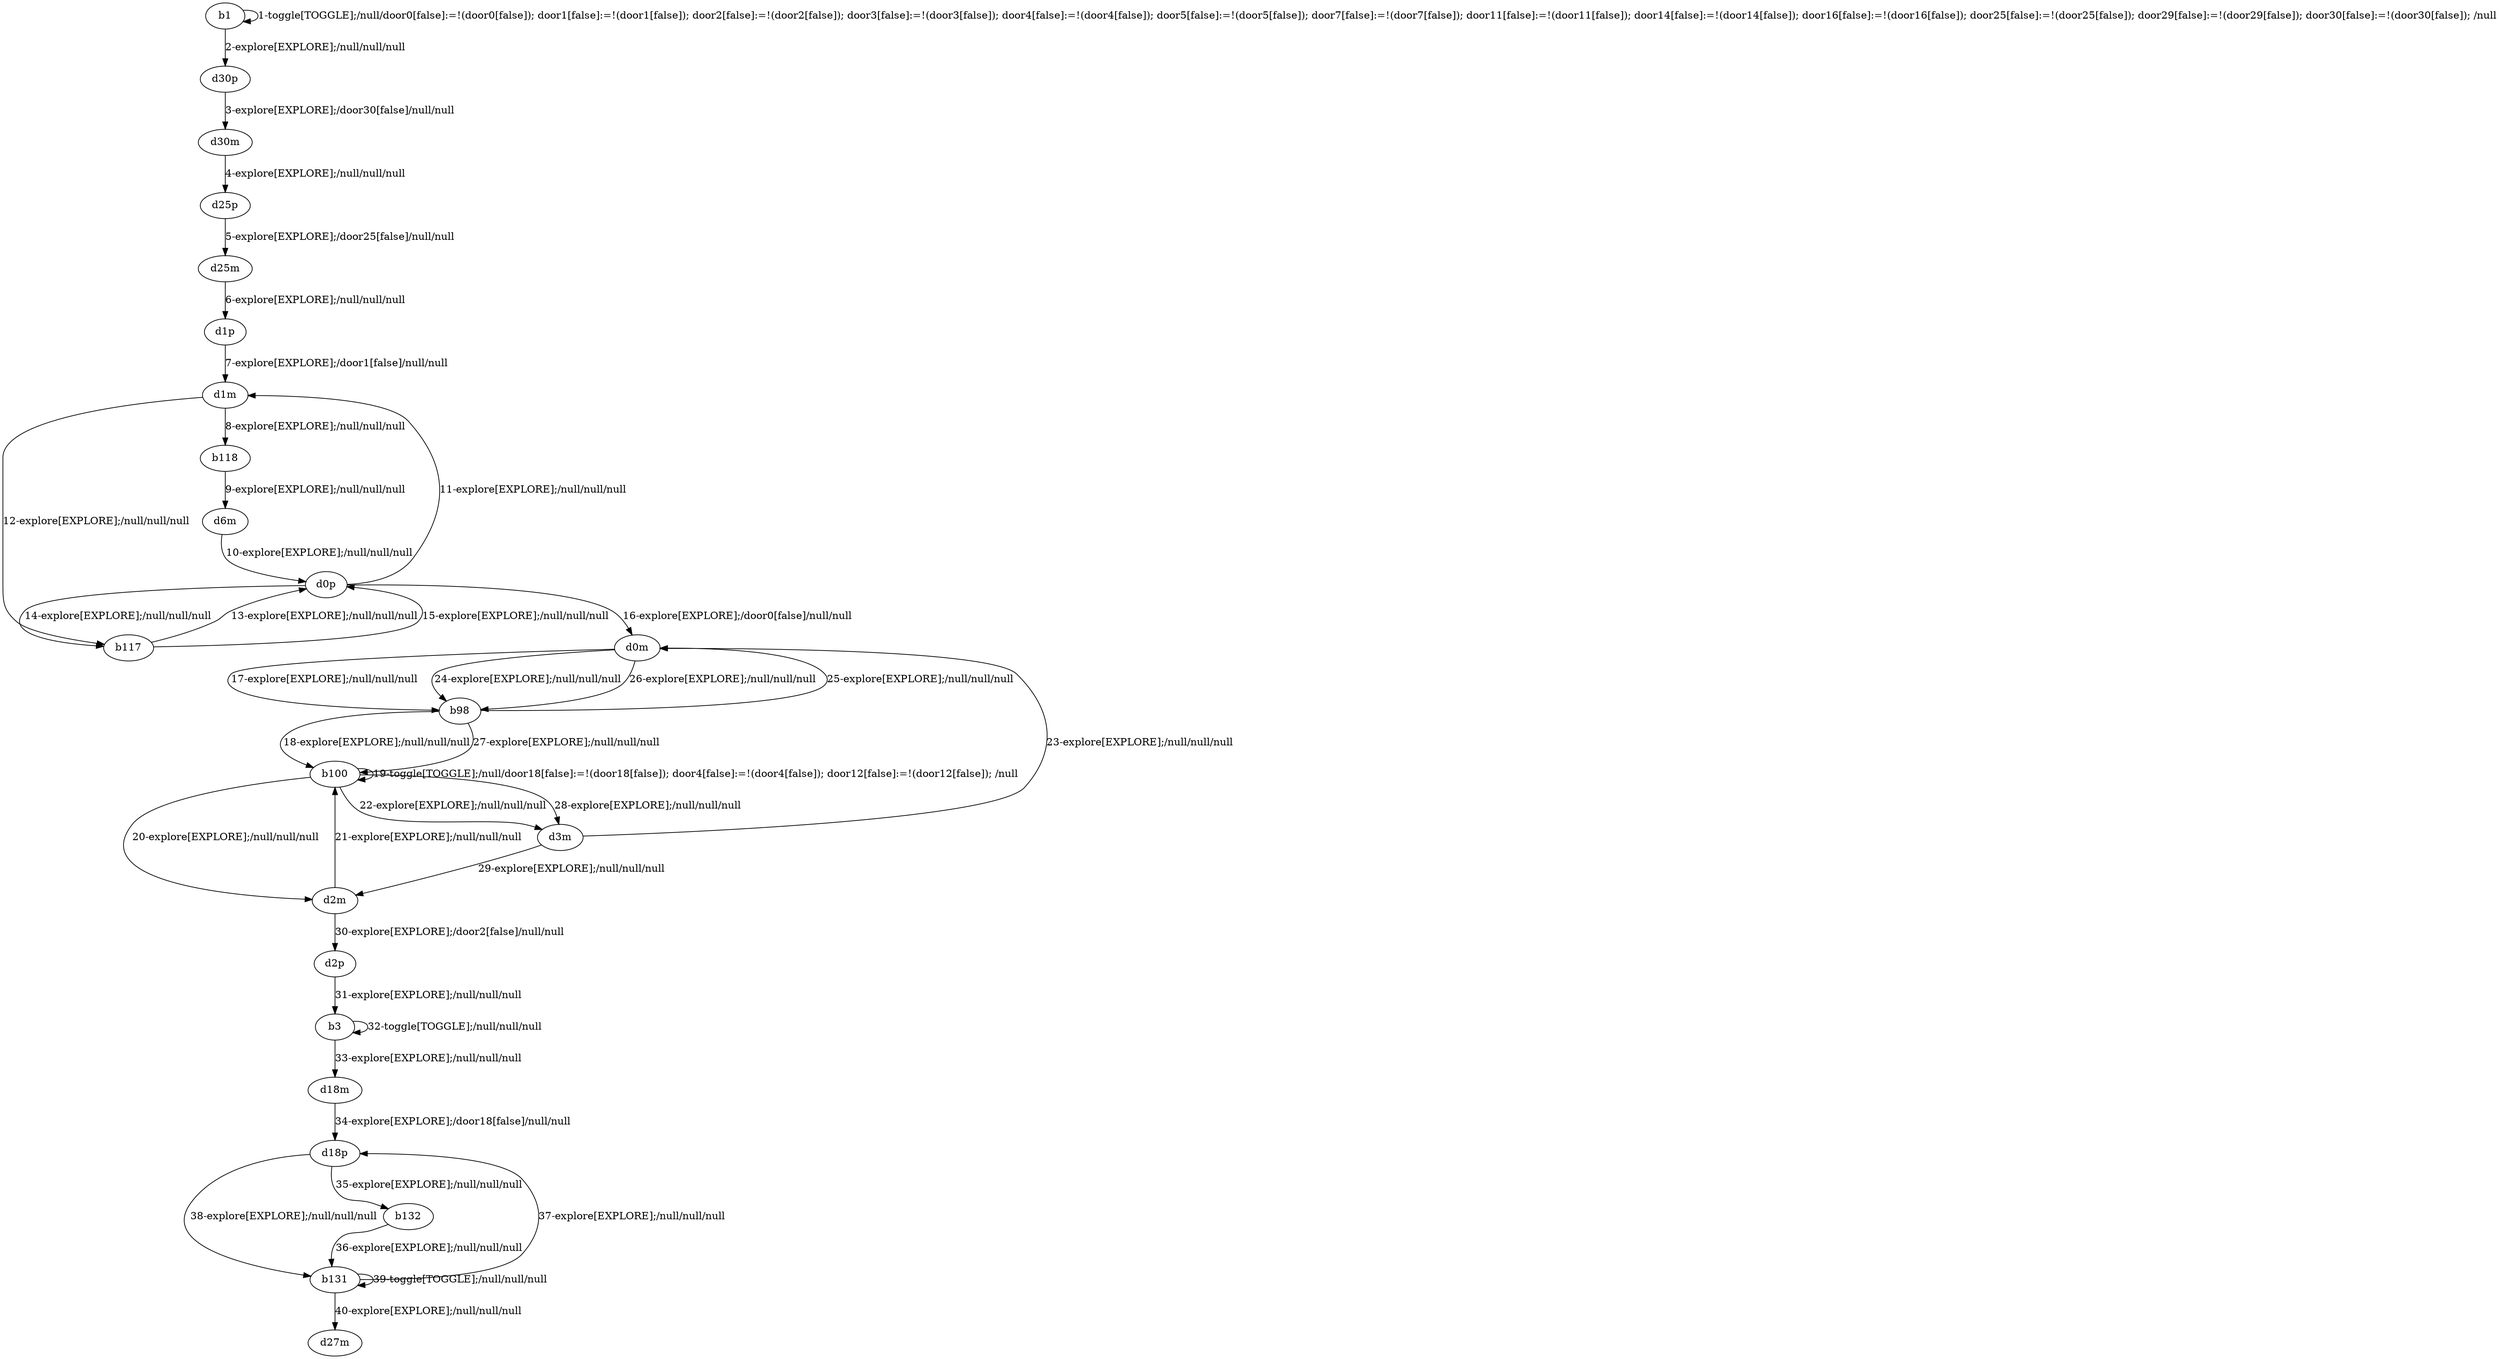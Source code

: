 # Total number of goals covered by this test: 7
# b131 --> d27m
# b131 --> d18p
# b131 --> b131
# d18p --> b132
# d18p --> b131
# b132 --> b131
# d18m --> d18p

digraph g {
"b1" -> "b1" [label = "1-toggle[TOGGLE];/null/door0[false]:=!(door0[false]); door1[false]:=!(door1[false]); door2[false]:=!(door2[false]); door3[false]:=!(door3[false]); door4[false]:=!(door4[false]); door5[false]:=!(door5[false]); door7[false]:=!(door7[false]); door11[false]:=!(door11[false]); door14[false]:=!(door14[false]); door16[false]:=!(door16[false]); door25[false]:=!(door25[false]); door29[false]:=!(door29[false]); door30[false]:=!(door30[false]); /null"];
"b1" -> "d30p" [label = "2-explore[EXPLORE];/null/null/null"];
"d30p" -> "d30m" [label = "3-explore[EXPLORE];/door30[false]/null/null"];
"d30m" -> "d25p" [label = "4-explore[EXPLORE];/null/null/null"];
"d25p" -> "d25m" [label = "5-explore[EXPLORE];/door25[false]/null/null"];
"d25m" -> "d1p" [label = "6-explore[EXPLORE];/null/null/null"];
"d1p" -> "d1m" [label = "7-explore[EXPLORE];/door1[false]/null/null"];
"d1m" -> "b118" [label = "8-explore[EXPLORE];/null/null/null"];
"b118" -> "d6m" [label = "9-explore[EXPLORE];/null/null/null"];
"d6m" -> "d0p" [label = "10-explore[EXPLORE];/null/null/null"];
"d0p" -> "d1m" [label = "11-explore[EXPLORE];/null/null/null"];
"d1m" -> "b117" [label = "12-explore[EXPLORE];/null/null/null"];
"b117" -> "d0p" [label = "13-explore[EXPLORE];/null/null/null"];
"d0p" -> "b117" [label = "14-explore[EXPLORE];/null/null/null"];
"b117" -> "d0p" [label = "15-explore[EXPLORE];/null/null/null"];
"d0p" -> "d0m" [label = "16-explore[EXPLORE];/door0[false]/null/null"];
"d0m" -> "b98" [label = "17-explore[EXPLORE];/null/null/null"];
"b98" -> "b100" [label = "18-explore[EXPLORE];/null/null/null"];
"b100" -> "b100" [label = "19-toggle[TOGGLE];/null/door18[false]:=!(door18[false]); door4[false]:=!(door4[false]); door12[false]:=!(door12[false]); /null"];
"b100" -> "d2m" [label = "20-explore[EXPLORE];/null/null/null"];
"d2m" -> "b100" [label = "21-explore[EXPLORE];/null/null/null"];
"b100" -> "d3m" [label = "22-explore[EXPLORE];/null/null/null"];
"d3m" -> "d0m" [label = "23-explore[EXPLORE];/null/null/null"];
"d0m" -> "b98" [label = "24-explore[EXPLORE];/null/null/null"];
"b98" -> "d0m" [label = "25-explore[EXPLORE];/null/null/null"];
"d0m" -> "b98" [label = "26-explore[EXPLORE];/null/null/null"];
"b98" -> "b100" [label = "27-explore[EXPLORE];/null/null/null"];
"b100" -> "d3m" [label = "28-explore[EXPLORE];/null/null/null"];
"d3m" -> "d2m" [label = "29-explore[EXPLORE];/null/null/null"];
"d2m" -> "d2p" [label = "30-explore[EXPLORE];/door2[false]/null/null"];
"d2p" -> "b3" [label = "31-explore[EXPLORE];/null/null/null"];
"b3" -> "b3" [label = "32-toggle[TOGGLE];/null/null/null"];
"b3" -> "d18m" [label = "33-explore[EXPLORE];/null/null/null"];
"d18m" -> "d18p" [label = "34-explore[EXPLORE];/door18[false]/null/null"];
"d18p" -> "b132" [label = "35-explore[EXPLORE];/null/null/null"];
"b132" -> "b131" [label = "36-explore[EXPLORE];/null/null/null"];
"b131" -> "d18p" [label = "37-explore[EXPLORE];/null/null/null"];
"d18p" -> "b131" [label = "38-explore[EXPLORE];/null/null/null"];
"b131" -> "b131" [label = "39-toggle[TOGGLE];/null/null/null"];
"b131" -> "d27m" [label = "40-explore[EXPLORE];/null/null/null"];
}